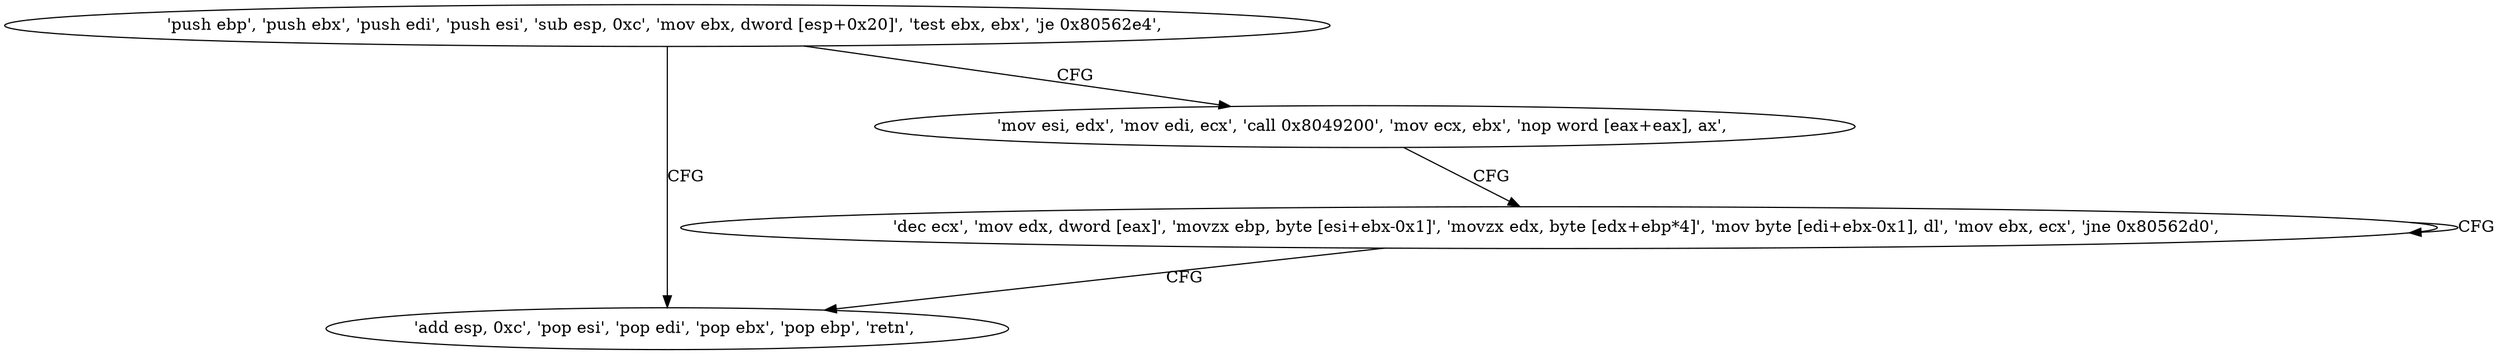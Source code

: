 digraph "func" {
"134570672" [label = "'push ebp', 'push ebx', 'push edi', 'push esi', 'sub esp, 0xc', 'mov ebx, dword [esp+0x20]', 'test ebx, ebx', 'je 0x80562e4', " ]
"134570724" [label = "'add esp, 0xc', 'pop esi', 'pop edi', 'pop ebx', 'pop ebp', 'retn', " ]
"134570687" [label = "'mov esi, edx', 'mov edi, ecx', 'call 0x8049200', 'mov ecx, ebx', 'nop word [eax+eax], ax', " ]
"134570704" [label = "'dec ecx', 'mov edx, dword [eax]', 'movzx ebp, byte [esi+ebx-0x1]', 'movzx edx, byte [edx+ebp*4]', 'mov byte [edi+ebx-0x1], dl', 'mov ebx, ecx', 'jne 0x80562d0', " ]
"134570672" -> "134570724" [ label = "CFG" ]
"134570672" -> "134570687" [ label = "CFG" ]
"134570687" -> "134570704" [ label = "CFG" ]
"134570704" -> "134570704" [ label = "CFG" ]
"134570704" -> "134570724" [ label = "CFG" ]
}
